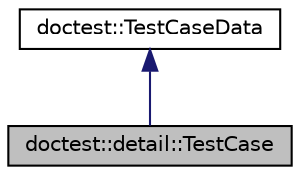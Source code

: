 digraph "doctest::detail::TestCase"
{
  edge [fontname="Helvetica",fontsize="10",labelfontname="Helvetica",labelfontsize="10"];
  node [fontname="Helvetica",fontsize="10",shape=record];
  Node0 [label="doctest::detail::TestCase",height=0.2,width=0.4,color="black", fillcolor="grey75", style="filled", fontcolor="black"];
  Node1 -> Node0 [dir="back",color="midnightblue",fontsize="10",style="solid",fontname="Helvetica"];
  Node1 [label="doctest::TestCaseData",height=0.2,width=0.4,color="black", fillcolor="white", style="filled",URL="$structdoctest_1_1TestCaseData.html"];
}
